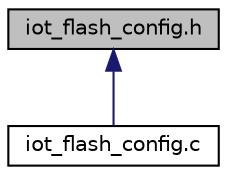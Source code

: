 digraph "iot_flash_config.h"
{
 // LATEX_PDF_SIZE
  edge [fontname="Helvetica",fontsize="10",labelfontname="Helvetica",labelfontsize="10"];
  node [fontname="Helvetica",fontsize="10",shape=record];
  Node1 [label="iot_flash_config.h",height=0.2,width=0.4,color="black", fillcolor="grey75", style="filled", fontcolor="black",tooltip="Header for configuration."];
  Node1 -> Node2 [dir="back",color="midnightblue",fontsize="10",style="solid",fontname="Helvetica"];
  Node2 [label="iot_flash_config.c",height=0.2,width=0.4,color="black", fillcolor="white", style="filled",URL="$iot__flash__config_8c.html",tooltip="configuration in flash memory."];
}
